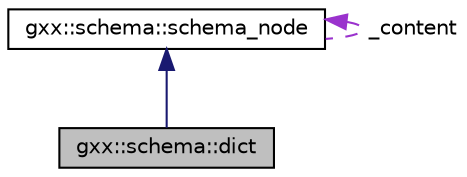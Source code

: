 digraph "gxx::schema::dict"
{
  edge [fontname="Helvetica",fontsize="10",labelfontname="Helvetica",labelfontsize="10"];
  node [fontname="Helvetica",fontsize="10",shape=record];
  Node1 [label="gxx::schema::dict",height=0.2,width=0.4,color="black", fillcolor="grey75", style="filled", fontcolor="black"];
  Node2 -> Node1 [dir="back",color="midnightblue",fontsize="10",style="solid",fontname="Helvetica"];
  Node2 [label="gxx::schema::schema_node",height=0.2,width=0.4,color="black", fillcolor="white", style="filled",URL="$classgxx_1_1schema_1_1schema__node.html"];
  Node2 -> Node2 [dir="back",color="darkorchid3",fontsize="10",style="dashed",label=" _content" ,fontname="Helvetica"];
}
